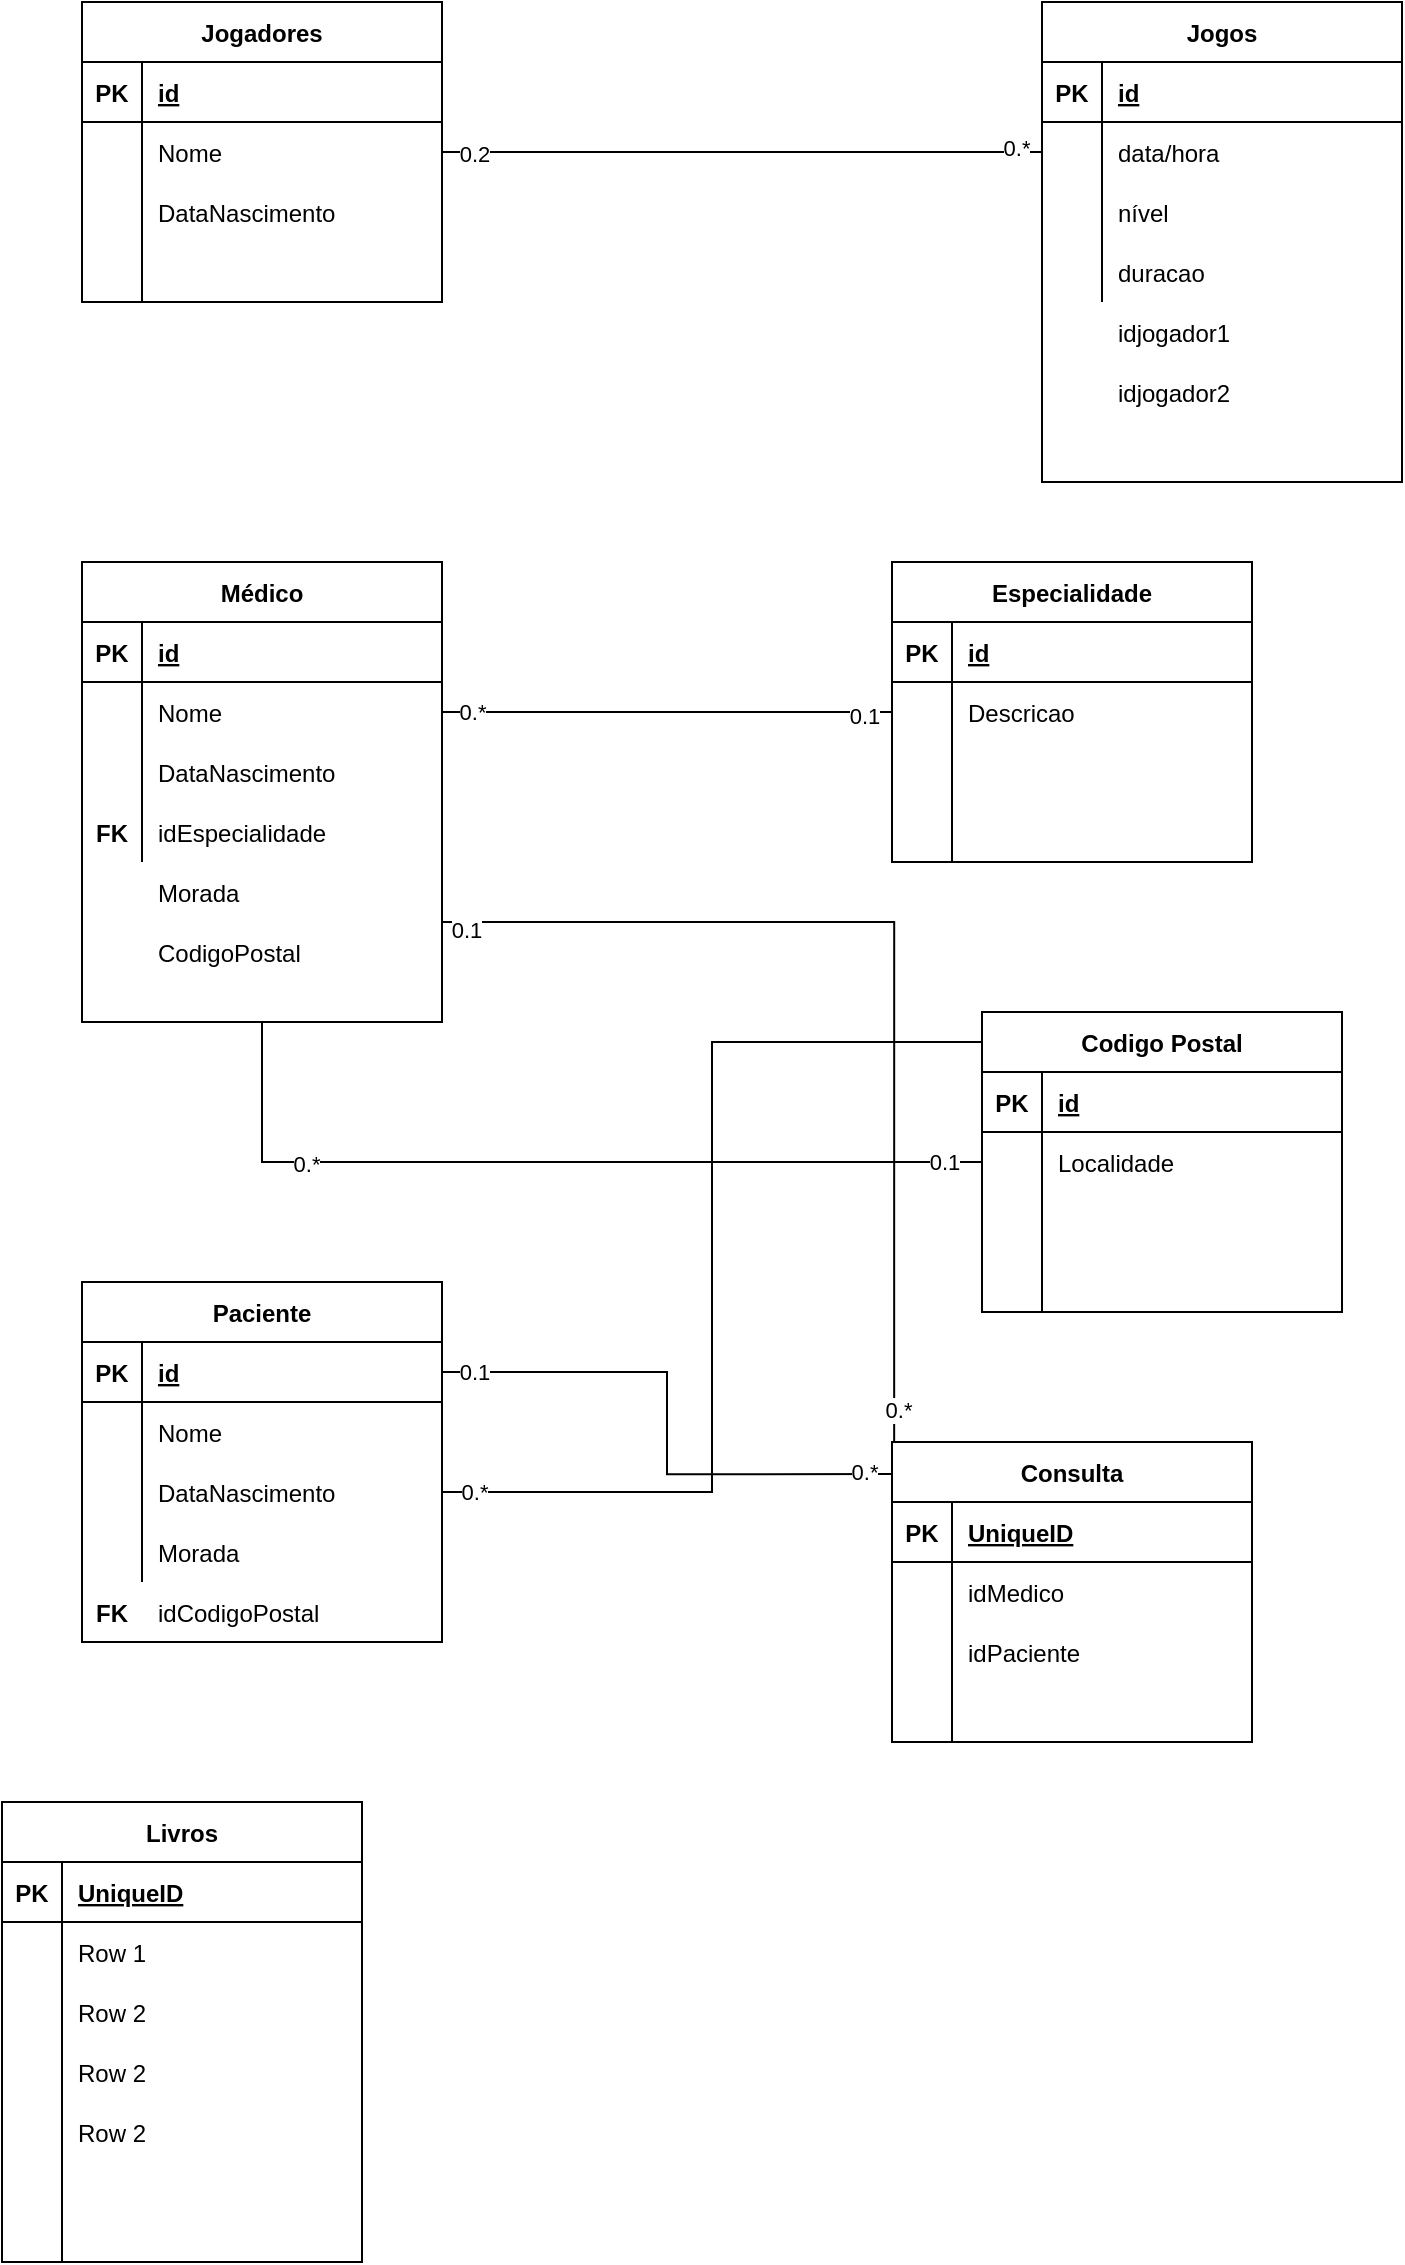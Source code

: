 <mxfile version="20.6.0" type="github">
  <diagram id="dueYhTf5aeWeawkQ0wvd" name="Página-1">
    <mxGraphModel dx="942" dy="608" grid="1" gridSize="10" guides="1" tooltips="1" connect="1" arrows="1" fold="1" page="1" pageScale="1" pageWidth="900" pageHeight="1600" math="0" shadow="0">
      <root>
        <mxCell id="0" />
        <mxCell id="1" parent="0" />
        <mxCell id="jJqNI8mb0rDzVdS-ulG8-1" value="Jogadores" style="shape=table;startSize=30;container=1;collapsible=1;childLayout=tableLayout;fixedRows=1;rowLines=0;fontStyle=1;align=center;resizeLast=1;" vertex="1" parent="1">
          <mxGeometry x="80" y="80" width="180" height="150" as="geometry" />
        </mxCell>
        <mxCell id="jJqNI8mb0rDzVdS-ulG8-2" value="" style="shape=tableRow;horizontal=0;startSize=0;swimlaneHead=0;swimlaneBody=0;fillColor=none;collapsible=0;dropTarget=0;points=[[0,0.5],[1,0.5]];portConstraint=eastwest;top=0;left=0;right=0;bottom=1;" vertex="1" parent="jJqNI8mb0rDzVdS-ulG8-1">
          <mxGeometry y="30" width="180" height="30" as="geometry" />
        </mxCell>
        <mxCell id="jJqNI8mb0rDzVdS-ulG8-3" value="PK" style="shape=partialRectangle;connectable=0;fillColor=none;top=0;left=0;bottom=0;right=0;fontStyle=1;overflow=hidden;" vertex="1" parent="jJqNI8mb0rDzVdS-ulG8-2">
          <mxGeometry width="30" height="30" as="geometry">
            <mxRectangle width="30" height="30" as="alternateBounds" />
          </mxGeometry>
        </mxCell>
        <mxCell id="jJqNI8mb0rDzVdS-ulG8-4" value="id" style="shape=partialRectangle;connectable=0;fillColor=none;top=0;left=0;bottom=0;right=0;align=left;spacingLeft=6;fontStyle=5;overflow=hidden;" vertex="1" parent="jJqNI8mb0rDzVdS-ulG8-2">
          <mxGeometry x="30" width="150" height="30" as="geometry">
            <mxRectangle width="150" height="30" as="alternateBounds" />
          </mxGeometry>
        </mxCell>
        <mxCell id="jJqNI8mb0rDzVdS-ulG8-5" value="" style="shape=tableRow;horizontal=0;startSize=0;swimlaneHead=0;swimlaneBody=0;fillColor=none;collapsible=0;dropTarget=0;points=[[0,0.5],[1,0.5]];portConstraint=eastwest;top=0;left=0;right=0;bottom=0;" vertex="1" parent="jJqNI8mb0rDzVdS-ulG8-1">
          <mxGeometry y="60" width="180" height="30" as="geometry" />
        </mxCell>
        <mxCell id="jJqNI8mb0rDzVdS-ulG8-6" value="" style="shape=partialRectangle;connectable=0;fillColor=none;top=0;left=0;bottom=0;right=0;editable=1;overflow=hidden;" vertex="1" parent="jJqNI8mb0rDzVdS-ulG8-5">
          <mxGeometry width="30" height="30" as="geometry">
            <mxRectangle width="30" height="30" as="alternateBounds" />
          </mxGeometry>
        </mxCell>
        <mxCell id="jJqNI8mb0rDzVdS-ulG8-7" value="Nome" style="shape=partialRectangle;connectable=0;fillColor=none;top=0;left=0;bottom=0;right=0;align=left;spacingLeft=6;overflow=hidden;" vertex="1" parent="jJqNI8mb0rDzVdS-ulG8-5">
          <mxGeometry x="30" width="150" height="30" as="geometry">
            <mxRectangle width="150" height="30" as="alternateBounds" />
          </mxGeometry>
        </mxCell>
        <mxCell id="jJqNI8mb0rDzVdS-ulG8-8" value="" style="shape=tableRow;horizontal=0;startSize=0;swimlaneHead=0;swimlaneBody=0;fillColor=none;collapsible=0;dropTarget=0;points=[[0,0.5],[1,0.5]];portConstraint=eastwest;top=0;left=0;right=0;bottom=0;" vertex="1" parent="jJqNI8mb0rDzVdS-ulG8-1">
          <mxGeometry y="90" width="180" height="30" as="geometry" />
        </mxCell>
        <mxCell id="jJqNI8mb0rDzVdS-ulG8-9" value="" style="shape=partialRectangle;connectable=0;fillColor=none;top=0;left=0;bottom=0;right=0;editable=1;overflow=hidden;" vertex="1" parent="jJqNI8mb0rDzVdS-ulG8-8">
          <mxGeometry width="30" height="30" as="geometry">
            <mxRectangle width="30" height="30" as="alternateBounds" />
          </mxGeometry>
        </mxCell>
        <mxCell id="jJqNI8mb0rDzVdS-ulG8-10" value="DataNascimento" style="shape=partialRectangle;connectable=0;fillColor=none;top=0;left=0;bottom=0;right=0;align=left;spacingLeft=6;overflow=hidden;" vertex="1" parent="jJqNI8mb0rDzVdS-ulG8-8">
          <mxGeometry x="30" width="150" height="30" as="geometry">
            <mxRectangle width="150" height="30" as="alternateBounds" />
          </mxGeometry>
        </mxCell>
        <mxCell id="jJqNI8mb0rDzVdS-ulG8-11" value="" style="shape=tableRow;horizontal=0;startSize=0;swimlaneHead=0;swimlaneBody=0;fillColor=none;collapsible=0;dropTarget=0;points=[[0,0.5],[1,0.5]];portConstraint=eastwest;top=0;left=0;right=0;bottom=0;" vertex="1" parent="jJqNI8mb0rDzVdS-ulG8-1">
          <mxGeometry y="120" width="180" height="30" as="geometry" />
        </mxCell>
        <mxCell id="jJqNI8mb0rDzVdS-ulG8-12" value="" style="shape=partialRectangle;connectable=0;fillColor=none;top=0;left=0;bottom=0;right=0;editable=1;overflow=hidden;" vertex="1" parent="jJqNI8mb0rDzVdS-ulG8-11">
          <mxGeometry width="30" height="30" as="geometry">
            <mxRectangle width="30" height="30" as="alternateBounds" />
          </mxGeometry>
        </mxCell>
        <mxCell id="jJqNI8mb0rDzVdS-ulG8-13" value="" style="shape=partialRectangle;connectable=0;fillColor=none;top=0;left=0;bottom=0;right=0;align=left;spacingLeft=6;overflow=hidden;" vertex="1" parent="jJqNI8mb0rDzVdS-ulG8-11">
          <mxGeometry x="30" width="150" height="30" as="geometry">
            <mxRectangle width="150" height="30" as="alternateBounds" />
          </mxGeometry>
        </mxCell>
        <mxCell id="jJqNI8mb0rDzVdS-ulG8-14" value="Jogos" style="shape=table;startSize=30;container=1;collapsible=1;childLayout=tableLayout;fixedRows=1;rowLines=0;fontStyle=1;align=center;resizeLast=1;" vertex="1" parent="1">
          <mxGeometry x="560" y="80" width="180" height="240" as="geometry" />
        </mxCell>
        <mxCell id="jJqNI8mb0rDzVdS-ulG8-15" value="" style="shape=tableRow;horizontal=0;startSize=0;swimlaneHead=0;swimlaneBody=0;fillColor=none;collapsible=0;dropTarget=0;points=[[0,0.5],[1,0.5]];portConstraint=eastwest;top=0;left=0;right=0;bottom=1;" vertex="1" parent="jJqNI8mb0rDzVdS-ulG8-14">
          <mxGeometry y="30" width="180" height="30" as="geometry" />
        </mxCell>
        <mxCell id="jJqNI8mb0rDzVdS-ulG8-16" value="PK" style="shape=partialRectangle;connectable=0;fillColor=none;top=0;left=0;bottom=0;right=0;fontStyle=1;overflow=hidden;" vertex="1" parent="jJqNI8mb0rDzVdS-ulG8-15">
          <mxGeometry width="30" height="30" as="geometry">
            <mxRectangle width="30" height="30" as="alternateBounds" />
          </mxGeometry>
        </mxCell>
        <mxCell id="jJqNI8mb0rDzVdS-ulG8-17" value="id" style="shape=partialRectangle;connectable=0;fillColor=none;top=0;left=0;bottom=0;right=0;align=left;spacingLeft=6;fontStyle=5;overflow=hidden;" vertex="1" parent="jJqNI8mb0rDzVdS-ulG8-15">
          <mxGeometry x="30" width="150" height="30" as="geometry">
            <mxRectangle width="150" height="30" as="alternateBounds" />
          </mxGeometry>
        </mxCell>
        <mxCell id="jJqNI8mb0rDzVdS-ulG8-18" value="" style="shape=tableRow;horizontal=0;startSize=0;swimlaneHead=0;swimlaneBody=0;fillColor=none;collapsible=0;dropTarget=0;points=[[0,0.5],[1,0.5]];portConstraint=eastwest;top=0;left=0;right=0;bottom=0;" vertex="1" parent="jJqNI8mb0rDzVdS-ulG8-14">
          <mxGeometry y="60" width="180" height="30" as="geometry" />
        </mxCell>
        <mxCell id="jJqNI8mb0rDzVdS-ulG8-19" value="" style="shape=partialRectangle;connectable=0;fillColor=none;top=0;left=0;bottom=0;right=0;editable=1;overflow=hidden;" vertex="1" parent="jJqNI8mb0rDzVdS-ulG8-18">
          <mxGeometry width="30" height="30" as="geometry">
            <mxRectangle width="30" height="30" as="alternateBounds" />
          </mxGeometry>
        </mxCell>
        <mxCell id="jJqNI8mb0rDzVdS-ulG8-20" value="data/hora" style="shape=partialRectangle;connectable=0;fillColor=none;top=0;left=0;bottom=0;right=0;align=left;spacingLeft=6;overflow=hidden;" vertex="1" parent="jJqNI8mb0rDzVdS-ulG8-18">
          <mxGeometry x="30" width="150" height="30" as="geometry">
            <mxRectangle width="150" height="30" as="alternateBounds" />
          </mxGeometry>
        </mxCell>
        <mxCell id="jJqNI8mb0rDzVdS-ulG8-21" value="" style="shape=tableRow;horizontal=0;startSize=0;swimlaneHead=0;swimlaneBody=0;fillColor=none;collapsible=0;dropTarget=0;points=[[0,0.5],[1,0.5]];portConstraint=eastwest;top=0;left=0;right=0;bottom=0;" vertex="1" parent="jJqNI8mb0rDzVdS-ulG8-14">
          <mxGeometry y="90" width="180" height="30" as="geometry" />
        </mxCell>
        <mxCell id="jJqNI8mb0rDzVdS-ulG8-22" value="" style="shape=partialRectangle;connectable=0;fillColor=none;top=0;left=0;bottom=0;right=0;editable=1;overflow=hidden;" vertex="1" parent="jJqNI8mb0rDzVdS-ulG8-21">
          <mxGeometry width="30" height="30" as="geometry">
            <mxRectangle width="30" height="30" as="alternateBounds" />
          </mxGeometry>
        </mxCell>
        <mxCell id="jJqNI8mb0rDzVdS-ulG8-23" value="nível" style="shape=partialRectangle;connectable=0;fillColor=none;top=0;left=0;bottom=0;right=0;align=left;spacingLeft=6;overflow=hidden;" vertex="1" parent="jJqNI8mb0rDzVdS-ulG8-21">
          <mxGeometry x="30" width="150" height="30" as="geometry">
            <mxRectangle width="150" height="30" as="alternateBounds" />
          </mxGeometry>
        </mxCell>
        <mxCell id="jJqNI8mb0rDzVdS-ulG8-24" value="" style="shape=tableRow;horizontal=0;startSize=0;swimlaneHead=0;swimlaneBody=0;fillColor=none;collapsible=0;dropTarget=0;points=[[0,0.5],[1,0.5]];portConstraint=eastwest;top=0;left=0;right=0;bottom=0;" vertex="1" parent="jJqNI8mb0rDzVdS-ulG8-14">
          <mxGeometry y="120" width="180" height="30" as="geometry" />
        </mxCell>
        <mxCell id="jJqNI8mb0rDzVdS-ulG8-25" value="" style="shape=partialRectangle;connectable=0;fillColor=none;top=0;left=0;bottom=0;right=0;editable=1;overflow=hidden;" vertex="1" parent="jJqNI8mb0rDzVdS-ulG8-24">
          <mxGeometry width="30" height="30" as="geometry">
            <mxRectangle width="30" height="30" as="alternateBounds" />
          </mxGeometry>
        </mxCell>
        <mxCell id="jJqNI8mb0rDzVdS-ulG8-26" value="duracao" style="shape=partialRectangle;connectable=0;fillColor=none;top=0;left=0;bottom=0;right=0;align=left;spacingLeft=6;overflow=hidden;" vertex="1" parent="jJqNI8mb0rDzVdS-ulG8-24">
          <mxGeometry x="30" width="150" height="30" as="geometry">
            <mxRectangle width="150" height="30" as="alternateBounds" />
          </mxGeometry>
        </mxCell>
        <mxCell id="jJqNI8mb0rDzVdS-ulG8-27" value="idjogador1" style="shape=partialRectangle;connectable=0;fillColor=none;top=0;left=0;bottom=0;right=0;align=left;spacingLeft=6;overflow=hidden;" vertex="1" parent="1">
          <mxGeometry x="590" y="230" width="150" height="30" as="geometry">
            <mxRectangle width="150" height="30" as="alternateBounds" />
          </mxGeometry>
        </mxCell>
        <mxCell id="jJqNI8mb0rDzVdS-ulG8-28" value="idjogador2" style="shape=partialRectangle;connectable=0;fillColor=none;top=0;left=0;bottom=0;right=0;align=left;spacingLeft=6;overflow=hidden;" vertex="1" parent="1">
          <mxGeometry x="590" y="260" width="150" height="30" as="geometry">
            <mxRectangle width="150" height="30" as="alternateBounds" />
          </mxGeometry>
        </mxCell>
        <mxCell id="jJqNI8mb0rDzVdS-ulG8-29" style="edgeStyle=orthogonalEdgeStyle;rounded=0;orthogonalLoop=1;jettySize=auto;html=1;entryX=0;entryY=0.5;entryDx=0;entryDy=0;endArrow=none;endFill=0;" edge="1" parent="1" source="jJqNI8mb0rDzVdS-ulG8-5" target="jJqNI8mb0rDzVdS-ulG8-18">
          <mxGeometry relative="1" as="geometry" />
        </mxCell>
        <mxCell id="jJqNI8mb0rDzVdS-ulG8-30" value="0.2" style="edgeLabel;html=1;align=center;verticalAlign=middle;resizable=0;points=[];" vertex="1" connectable="0" parent="jJqNI8mb0rDzVdS-ulG8-29">
          <mxGeometry x="-0.893" y="-1" relative="1" as="geometry">
            <mxPoint as="offset" />
          </mxGeometry>
        </mxCell>
        <mxCell id="jJqNI8mb0rDzVdS-ulG8-31" value="0.*" style="edgeLabel;html=1;align=center;verticalAlign=middle;resizable=0;points=[];" vertex="1" connectable="0" parent="jJqNI8mb0rDzVdS-ulG8-29">
          <mxGeometry x="0.913" y="2" relative="1" as="geometry">
            <mxPoint as="offset" />
          </mxGeometry>
        </mxCell>
        <mxCell id="jJqNI8mb0rDzVdS-ulG8-76" style="edgeStyle=orthogonalEdgeStyle;rounded=0;orthogonalLoop=1;jettySize=auto;html=1;entryX=0;entryY=0.5;entryDx=0;entryDy=0;endArrow=none;endFill=0;" edge="1" parent="1" source="jJqNI8mb0rDzVdS-ulG8-32" target="jJqNI8mb0rDzVdS-ulG8-67">
          <mxGeometry relative="1" as="geometry">
            <Array as="points">
              <mxPoint x="170" y="660" />
            </Array>
          </mxGeometry>
        </mxCell>
        <mxCell id="jJqNI8mb0rDzVdS-ulG8-77" value="0.1" style="edgeLabel;html=1;align=center;verticalAlign=middle;resizable=0;points=[];" vertex="1" connectable="0" parent="jJqNI8mb0rDzVdS-ulG8-76">
          <mxGeometry x="0.797" y="-1" relative="1" as="geometry">
            <mxPoint x="24" y="-1" as="offset" />
          </mxGeometry>
        </mxCell>
        <mxCell id="jJqNI8mb0rDzVdS-ulG8-78" value="0.*" style="edgeLabel;html=1;align=center;verticalAlign=middle;resizable=0;points=[];" vertex="1" connectable="0" parent="jJqNI8mb0rDzVdS-ulG8-76">
          <mxGeometry x="-0.501" y="-1" relative="1" as="geometry">
            <mxPoint x="-16" as="offset" />
          </mxGeometry>
        </mxCell>
        <mxCell id="jJqNI8mb0rDzVdS-ulG8-114" style="edgeStyle=orthogonalEdgeStyle;rounded=0;orthogonalLoop=1;jettySize=auto;html=1;entryX=0.006;entryY=0.14;entryDx=0;entryDy=0;entryPerimeter=0;endArrow=none;endFill=0;" edge="1" parent="1" source="jJqNI8mb0rDzVdS-ulG8-32" target="jJqNI8mb0rDzVdS-ulG8-98">
          <mxGeometry relative="1" as="geometry">
            <Array as="points">
              <mxPoint x="486" y="540" />
            </Array>
          </mxGeometry>
        </mxCell>
        <mxCell id="jJqNI8mb0rDzVdS-ulG8-115" value="0.1" style="edgeLabel;html=1;align=center;verticalAlign=middle;resizable=0;points=[];" vertex="1" connectable="0" parent="jJqNI8mb0rDzVdS-ulG8-114">
          <mxGeometry x="-0.953" y="-4" relative="1" as="geometry">
            <mxPoint as="offset" />
          </mxGeometry>
        </mxCell>
        <mxCell id="jJqNI8mb0rDzVdS-ulG8-116" value="0.*" style="edgeLabel;html=1;align=center;verticalAlign=middle;resizable=0;points=[];" vertex="1" connectable="0" parent="jJqNI8mb0rDzVdS-ulG8-114">
          <mxGeometry x="0.854" y="2" relative="1" as="geometry">
            <mxPoint as="offset" />
          </mxGeometry>
        </mxCell>
        <mxCell id="jJqNI8mb0rDzVdS-ulG8-32" value="Médico" style="shape=table;startSize=30;container=1;collapsible=1;childLayout=tableLayout;fixedRows=1;rowLines=0;fontStyle=1;align=center;resizeLast=1;" vertex="1" parent="1">
          <mxGeometry x="80" y="360" width="180" height="230" as="geometry" />
        </mxCell>
        <mxCell id="jJqNI8mb0rDzVdS-ulG8-33" value="" style="shape=tableRow;horizontal=0;startSize=0;swimlaneHead=0;swimlaneBody=0;fillColor=none;collapsible=0;dropTarget=0;points=[[0,0.5],[1,0.5]];portConstraint=eastwest;top=0;left=0;right=0;bottom=1;" vertex="1" parent="jJqNI8mb0rDzVdS-ulG8-32">
          <mxGeometry y="30" width="180" height="30" as="geometry" />
        </mxCell>
        <mxCell id="jJqNI8mb0rDzVdS-ulG8-34" value="PK" style="shape=partialRectangle;connectable=0;fillColor=none;top=0;left=0;bottom=0;right=0;fontStyle=1;overflow=hidden;" vertex="1" parent="jJqNI8mb0rDzVdS-ulG8-33">
          <mxGeometry width="30" height="30" as="geometry">
            <mxRectangle width="30" height="30" as="alternateBounds" />
          </mxGeometry>
        </mxCell>
        <mxCell id="jJqNI8mb0rDzVdS-ulG8-35" value="id" style="shape=partialRectangle;connectable=0;fillColor=none;top=0;left=0;bottom=0;right=0;align=left;spacingLeft=6;fontStyle=5;overflow=hidden;" vertex="1" parent="jJqNI8mb0rDzVdS-ulG8-33">
          <mxGeometry x="30" width="150" height="30" as="geometry">
            <mxRectangle width="150" height="30" as="alternateBounds" />
          </mxGeometry>
        </mxCell>
        <mxCell id="jJqNI8mb0rDzVdS-ulG8-36" value="" style="shape=tableRow;horizontal=0;startSize=0;swimlaneHead=0;swimlaneBody=0;fillColor=none;collapsible=0;dropTarget=0;points=[[0,0.5],[1,0.5]];portConstraint=eastwest;top=0;left=0;right=0;bottom=0;" vertex="1" parent="jJqNI8mb0rDzVdS-ulG8-32">
          <mxGeometry y="60" width="180" height="30" as="geometry" />
        </mxCell>
        <mxCell id="jJqNI8mb0rDzVdS-ulG8-37" value="" style="shape=partialRectangle;connectable=0;fillColor=none;top=0;left=0;bottom=0;right=0;editable=1;overflow=hidden;" vertex="1" parent="jJqNI8mb0rDzVdS-ulG8-36">
          <mxGeometry width="30" height="30" as="geometry">
            <mxRectangle width="30" height="30" as="alternateBounds" />
          </mxGeometry>
        </mxCell>
        <mxCell id="jJqNI8mb0rDzVdS-ulG8-38" value="Nome" style="shape=partialRectangle;connectable=0;fillColor=none;top=0;left=0;bottom=0;right=0;align=left;spacingLeft=6;overflow=hidden;" vertex="1" parent="jJqNI8mb0rDzVdS-ulG8-36">
          <mxGeometry x="30" width="150" height="30" as="geometry">
            <mxRectangle width="150" height="30" as="alternateBounds" />
          </mxGeometry>
        </mxCell>
        <mxCell id="jJqNI8mb0rDzVdS-ulG8-39" value="" style="shape=tableRow;horizontal=0;startSize=0;swimlaneHead=0;swimlaneBody=0;fillColor=none;collapsible=0;dropTarget=0;points=[[0,0.5],[1,0.5]];portConstraint=eastwest;top=0;left=0;right=0;bottom=0;" vertex="1" parent="jJqNI8mb0rDzVdS-ulG8-32">
          <mxGeometry y="90" width="180" height="30" as="geometry" />
        </mxCell>
        <mxCell id="jJqNI8mb0rDzVdS-ulG8-40" value="" style="shape=partialRectangle;connectable=0;fillColor=none;top=0;left=0;bottom=0;right=0;editable=1;overflow=hidden;" vertex="1" parent="jJqNI8mb0rDzVdS-ulG8-39">
          <mxGeometry width="30" height="30" as="geometry">
            <mxRectangle width="30" height="30" as="alternateBounds" />
          </mxGeometry>
        </mxCell>
        <mxCell id="jJqNI8mb0rDzVdS-ulG8-41" value="DataNascimento" style="shape=partialRectangle;connectable=0;fillColor=none;top=0;left=0;bottom=0;right=0;align=left;spacingLeft=6;overflow=hidden;" vertex="1" parent="jJqNI8mb0rDzVdS-ulG8-39">
          <mxGeometry x="30" width="150" height="30" as="geometry">
            <mxRectangle width="150" height="30" as="alternateBounds" />
          </mxGeometry>
        </mxCell>
        <mxCell id="jJqNI8mb0rDzVdS-ulG8-42" value="" style="shape=tableRow;horizontal=0;startSize=0;swimlaneHead=0;swimlaneBody=0;fillColor=none;collapsible=0;dropTarget=0;points=[[0,0.5],[1,0.5]];portConstraint=eastwest;top=0;left=0;right=0;bottom=0;" vertex="1" parent="jJqNI8mb0rDzVdS-ulG8-32">
          <mxGeometry y="120" width="180" height="30" as="geometry" />
        </mxCell>
        <mxCell id="jJqNI8mb0rDzVdS-ulG8-43" value="FK" style="shape=partialRectangle;connectable=0;fillColor=none;top=0;left=0;bottom=0;right=0;editable=1;overflow=hidden;fontStyle=1" vertex="1" parent="jJqNI8mb0rDzVdS-ulG8-42">
          <mxGeometry width="30" height="30" as="geometry">
            <mxRectangle width="30" height="30" as="alternateBounds" />
          </mxGeometry>
        </mxCell>
        <mxCell id="jJqNI8mb0rDzVdS-ulG8-44" value="idEspecialidade" style="shape=partialRectangle;connectable=0;fillColor=none;top=0;left=0;bottom=0;right=0;align=left;spacingLeft=6;overflow=hidden;" vertex="1" parent="jJqNI8mb0rDzVdS-ulG8-42">
          <mxGeometry x="30" width="150" height="30" as="geometry">
            <mxRectangle width="150" height="30" as="alternateBounds" />
          </mxGeometry>
        </mxCell>
        <mxCell id="jJqNI8mb0rDzVdS-ulG8-45" value="Morada" style="shape=partialRectangle;connectable=0;fillColor=none;top=0;left=0;bottom=0;right=0;align=left;spacingLeft=6;overflow=hidden;" vertex="1" parent="1">
          <mxGeometry x="110" y="510" width="150" height="30" as="geometry">
            <mxRectangle width="150" height="30" as="alternateBounds" />
          </mxGeometry>
        </mxCell>
        <mxCell id="jJqNI8mb0rDzVdS-ulG8-46" value="CodigoPostal" style="shape=partialRectangle;connectable=0;fillColor=none;top=0;left=0;bottom=0;right=0;align=left;spacingLeft=6;overflow=hidden;" vertex="1" parent="1">
          <mxGeometry x="110" y="540" width="150" height="30" as="geometry">
            <mxRectangle width="150" height="30" as="alternateBounds" />
          </mxGeometry>
        </mxCell>
        <mxCell id="jJqNI8mb0rDzVdS-ulG8-47" value="Especialidade" style="shape=table;startSize=30;container=1;collapsible=1;childLayout=tableLayout;fixedRows=1;rowLines=0;fontStyle=1;align=center;resizeLast=1;" vertex="1" parent="1">
          <mxGeometry x="485" y="360" width="180" height="150" as="geometry" />
        </mxCell>
        <mxCell id="jJqNI8mb0rDzVdS-ulG8-48" value="" style="shape=tableRow;horizontal=0;startSize=0;swimlaneHead=0;swimlaneBody=0;fillColor=none;collapsible=0;dropTarget=0;points=[[0,0.5],[1,0.5]];portConstraint=eastwest;top=0;left=0;right=0;bottom=1;" vertex="1" parent="jJqNI8mb0rDzVdS-ulG8-47">
          <mxGeometry y="30" width="180" height="30" as="geometry" />
        </mxCell>
        <mxCell id="jJqNI8mb0rDzVdS-ulG8-49" value="PK" style="shape=partialRectangle;connectable=0;fillColor=none;top=0;left=0;bottom=0;right=0;fontStyle=1;overflow=hidden;" vertex="1" parent="jJqNI8mb0rDzVdS-ulG8-48">
          <mxGeometry width="30" height="30" as="geometry">
            <mxRectangle width="30" height="30" as="alternateBounds" />
          </mxGeometry>
        </mxCell>
        <mxCell id="jJqNI8mb0rDzVdS-ulG8-50" value="id" style="shape=partialRectangle;connectable=0;fillColor=none;top=0;left=0;bottom=0;right=0;align=left;spacingLeft=6;fontStyle=5;overflow=hidden;" vertex="1" parent="jJqNI8mb0rDzVdS-ulG8-48">
          <mxGeometry x="30" width="150" height="30" as="geometry">
            <mxRectangle width="150" height="30" as="alternateBounds" />
          </mxGeometry>
        </mxCell>
        <mxCell id="jJqNI8mb0rDzVdS-ulG8-51" value="" style="shape=tableRow;horizontal=0;startSize=0;swimlaneHead=0;swimlaneBody=0;fillColor=none;collapsible=0;dropTarget=0;points=[[0,0.5],[1,0.5]];portConstraint=eastwest;top=0;left=0;right=0;bottom=0;" vertex="1" parent="jJqNI8mb0rDzVdS-ulG8-47">
          <mxGeometry y="60" width="180" height="30" as="geometry" />
        </mxCell>
        <mxCell id="jJqNI8mb0rDzVdS-ulG8-52" value="" style="shape=partialRectangle;connectable=0;fillColor=none;top=0;left=0;bottom=0;right=0;editable=1;overflow=hidden;" vertex="1" parent="jJqNI8mb0rDzVdS-ulG8-51">
          <mxGeometry width="30" height="30" as="geometry">
            <mxRectangle width="30" height="30" as="alternateBounds" />
          </mxGeometry>
        </mxCell>
        <mxCell id="jJqNI8mb0rDzVdS-ulG8-53" value="Descricao" style="shape=partialRectangle;connectable=0;fillColor=none;top=0;left=0;bottom=0;right=0;align=left;spacingLeft=6;overflow=hidden;" vertex="1" parent="jJqNI8mb0rDzVdS-ulG8-51">
          <mxGeometry x="30" width="150" height="30" as="geometry">
            <mxRectangle width="150" height="30" as="alternateBounds" />
          </mxGeometry>
        </mxCell>
        <mxCell id="jJqNI8mb0rDzVdS-ulG8-54" value="" style="shape=tableRow;horizontal=0;startSize=0;swimlaneHead=0;swimlaneBody=0;fillColor=none;collapsible=0;dropTarget=0;points=[[0,0.5],[1,0.5]];portConstraint=eastwest;top=0;left=0;right=0;bottom=0;" vertex="1" parent="jJqNI8mb0rDzVdS-ulG8-47">
          <mxGeometry y="90" width="180" height="30" as="geometry" />
        </mxCell>
        <mxCell id="jJqNI8mb0rDzVdS-ulG8-55" value="" style="shape=partialRectangle;connectable=0;fillColor=none;top=0;left=0;bottom=0;right=0;editable=1;overflow=hidden;" vertex="1" parent="jJqNI8mb0rDzVdS-ulG8-54">
          <mxGeometry width="30" height="30" as="geometry">
            <mxRectangle width="30" height="30" as="alternateBounds" />
          </mxGeometry>
        </mxCell>
        <mxCell id="jJqNI8mb0rDzVdS-ulG8-56" value="" style="shape=partialRectangle;connectable=0;fillColor=none;top=0;left=0;bottom=0;right=0;align=left;spacingLeft=6;overflow=hidden;" vertex="1" parent="jJqNI8mb0rDzVdS-ulG8-54">
          <mxGeometry x="30" width="150" height="30" as="geometry">
            <mxRectangle width="150" height="30" as="alternateBounds" />
          </mxGeometry>
        </mxCell>
        <mxCell id="jJqNI8mb0rDzVdS-ulG8-57" value="" style="shape=tableRow;horizontal=0;startSize=0;swimlaneHead=0;swimlaneBody=0;fillColor=none;collapsible=0;dropTarget=0;points=[[0,0.5],[1,0.5]];portConstraint=eastwest;top=0;left=0;right=0;bottom=0;" vertex="1" parent="jJqNI8mb0rDzVdS-ulG8-47">
          <mxGeometry y="120" width="180" height="30" as="geometry" />
        </mxCell>
        <mxCell id="jJqNI8mb0rDzVdS-ulG8-58" value="" style="shape=partialRectangle;connectable=0;fillColor=none;top=0;left=0;bottom=0;right=0;editable=1;overflow=hidden;" vertex="1" parent="jJqNI8mb0rDzVdS-ulG8-57">
          <mxGeometry width="30" height="30" as="geometry">
            <mxRectangle width="30" height="30" as="alternateBounds" />
          </mxGeometry>
        </mxCell>
        <mxCell id="jJqNI8mb0rDzVdS-ulG8-59" value="" style="shape=partialRectangle;connectable=0;fillColor=none;top=0;left=0;bottom=0;right=0;align=left;spacingLeft=6;overflow=hidden;" vertex="1" parent="jJqNI8mb0rDzVdS-ulG8-57">
          <mxGeometry x="30" width="150" height="30" as="geometry">
            <mxRectangle width="150" height="30" as="alternateBounds" />
          </mxGeometry>
        </mxCell>
        <mxCell id="jJqNI8mb0rDzVdS-ulG8-60" style="edgeStyle=orthogonalEdgeStyle;rounded=0;orthogonalLoop=1;jettySize=auto;html=1;entryX=0;entryY=0.5;entryDx=0;entryDy=0;endArrow=none;endFill=0;" edge="1" parent="1" source="jJqNI8mb0rDzVdS-ulG8-36" target="jJqNI8mb0rDzVdS-ulG8-51">
          <mxGeometry relative="1" as="geometry" />
        </mxCell>
        <mxCell id="jJqNI8mb0rDzVdS-ulG8-61" value="0.*" style="edgeLabel;html=1;align=center;verticalAlign=middle;resizable=0;points=[];" vertex="1" connectable="0" parent="jJqNI8mb0rDzVdS-ulG8-60">
          <mxGeometry x="-0.867" relative="1" as="geometry">
            <mxPoint as="offset" />
          </mxGeometry>
        </mxCell>
        <mxCell id="jJqNI8mb0rDzVdS-ulG8-62" value="0.1" style="edgeLabel;html=1;align=center;verticalAlign=middle;resizable=0;points=[];" vertex="1" connectable="0" parent="jJqNI8mb0rDzVdS-ulG8-60">
          <mxGeometry x="0.876" y="-2" relative="1" as="geometry">
            <mxPoint as="offset" />
          </mxGeometry>
        </mxCell>
        <mxCell id="jJqNI8mb0rDzVdS-ulG8-63" value="Codigo Postal" style="shape=table;startSize=30;container=1;collapsible=1;childLayout=tableLayout;fixedRows=1;rowLines=0;fontStyle=1;align=center;resizeLast=1;" vertex="1" parent="1">
          <mxGeometry x="530" y="585" width="180" height="150" as="geometry" />
        </mxCell>
        <mxCell id="jJqNI8mb0rDzVdS-ulG8-64" value="" style="shape=tableRow;horizontal=0;startSize=0;swimlaneHead=0;swimlaneBody=0;fillColor=none;collapsible=0;dropTarget=0;points=[[0,0.5],[1,0.5]];portConstraint=eastwest;top=0;left=0;right=0;bottom=1;" vertex="1" parent="jJqNI8mb0rDzVdS-ulG8-63">
          <mxGeometry y="30" width="180" height="30" as="geometry" />
        </mxCell>
        <mxCell id="jJqNI8mb0rDzVdS-ulG8-65" value="PK" style="shape=partialRectangle;connectable=0;fillColor=none;top=0;left=0;bottom=0;right=0;fontStyle=1;overflow=hidden;" vertex="1" parent="jJqNI8mb0rDzVdS-ulG8-64">
          <mxGeometry width="30" height="30" as="geometry">
            <mxRectangle width="30" height="30" as="alternateBounds" />
          </mxGeometry>
        </mxCell>
        <mxCell id="jJqNI8mb0rDzVdS-ulG8-66" value="id" style="shape=partialRectangle;connectable=0;fillColor=none;top=0;left=0;bottom=0;right=0;align=left;spacingLeft=6;fontStyle=5;overflow=hidden;" vertex="1" parent="jJqNI8mb0rDzVdS-ulG8-64">
          <mxGeometry x="30" width="150" height="30" as="geometry">
            <mxRectangle width="150" height="30" as="alternateBounds" />
          </mxGeometry>
        </mxCell>
        <mxCell id="jJqNI8mb0rDzVdS-ulG8-67" value="" style="shape=tableRow;horizontal=0;startSize=0;swimlaneHead=0;swimlaneBody=0;fillColor=none;collapsible=0;dropTarget=0;points=[[0,0.5],[1,0.5]];portConstraint=eastwest;top=0;left=0;right=0;bottom=0;" vertex="1" parent="jJqNI8mb0rDzVdS-ulG8-63">
          <mxGeometry y="60" width="180" height="30" as="geometry" />
        </mxCell>
        <mxCell id="jJqNI8mb0rDzVdS-ulG8-68" value="" style="shape=partialRectangle;connectable=0;fillColor=none;top=0;left=0;bottom=0;right=0;editable=1;overflow=hidden;" vertex="1" parent="jJqNI8mb0rDzVdS-ulG8-67">
          <mxGeometry width="30" height="30" as="geometry">
            <mxRectangle width="30" height="30" as="alternateBounds" />
          </mxGeometry>
        </mxCell>
        <mxCell id="jJqNI8mb0rDzVdS-ulG8-69" value="Localidade" style="shape=partialRectangle;connectable=0;fillColor=none;top=0;left=0;bottom=0;right=0;align=left;spacingLeft=6;overflow=hidden;" vertex="1" parent="jJqNI8mb0rDzVdS-ulG8-67">
          <mxGeometry x="30" width="150" height="30" as="geometry">
            <mxRectangle width="150" height="30" as="alternateBounds" />
          </mxGeometry>
        </mxCell>
        <mxCell id="jJqNI8mb0rDzVdS-ulG8-70" value="" style="shape=tableRow;horizontal=0;startSize=0;swimlaneHead=0;swimlaneBody=0;fillColor=none;collapsible=0;dropTarget=0;points=[[0,0.5],[1,0.5]];portConstraint=eastwest;top=0;left=0;right=0;bottom=0;" vertex="1" parent="jJqNI8mb0rDzVdS-ulG8-63">
          <mxGeometry y="90" width="180" height="30" as="geometry" />
        </mxCell>
        <mxCell id="jJqNI8mb0rDzVdS-ulG8-71" value="" style="shape=partialRectangle;connectable=0;fillColor=none;top=0;left=0;bottom=0;right=0;editable=1;overflow=hidden;" vertex="1" parent="jJqNI8mb0rDzVdS-ulG8-70">
          <mxGeometry width="30" height="30" as="geometry">
            <mxRectangle width="30" height="30" as="alternateBounds" />
          </mxGeometry>
        </mxCell>
        <mxCell id="jJqNI8mb0rDzVdS-ulG8-72" value="" style="shape=partialRectangle;connectable=0;fillColor=none;top=0;left=0;bottom=0;right=0;align=left;spacingLeft=6;overflow=hidden;" vertex="1" parent="jJqNI8mb0rDzVdS-ulG8-70">
          <mxGeometry x="30" width="150" height="30" as="geometry">
            <mxRectangle width="150" height="30" as="alternateBounds" />
          </mxGeometry>
        </mxCell>
        <mxCell id="jJqNI8mb0rDzVdS-ulG8-73" value="" style="shape=tableRow;horizontal=0;startSize=0;swimlaneHead=0;swimlaneBody=0;fillColor=none;collapsible=0;dropTarget=0;points=[[0,0.5],[1,0.5]];portConstraint=eastwest;top=0;left=0;right=0;bottom=0;" vertex="1" parent="jJqNI8mb0rDzVdS-ulG8-63">
          <mxGeometry y="120" width="180" height="30" as="geometry" />
        </mxCell>
        <mxCell id="jJqNI8mb0rDzVdS-ulG8-74" value="" style="shape=partialRectangle;connectable=0;fillColor=none;top=0;left=0;bottom=0;right=0;editable=1;overflow=hidden;" vertex="1" parent="jJqNI8mb0rDzVdS-ulG8-73">
          <mxGeometry width="30" height="30" as="geometry">
            <mxRectangle width="30" height="30" as="alternateBounds" />
          </mxGeometry>
        </mxCell>
        <mxCell id="jJqNI8mb0rDzVdS-ulG8-75" value="" style="shape=partialRectangle;connectable=0;fillColor=none;top=0;left=0;bottom=0;right=0;align=left;spacingLeft=6;overflow=hidden;" vertex="1" parent="jJqNI8mb0rDzVdS-ulG8-73">
          <mxGeometry x="30" width="150" height="30" as="geometry">
            <mxRectangle width="150" height="30" as="alternateBounds" />
          </mxGeometry>
        </mxCell>
        <mxCell id="jJqNI8mb0rDzVdS-ulG8-79" value="Paciente" style="shape=table;startSize=30;container=1;collapsible=1;childLayout=tableLayout;fixedRows=1;rowLines=0;fontStyle=1;align=center;resizeLast=1;" vertex="1" parent="1">
          <mxGeometry x="80" y="720" width="180" height="180" as="geometry" />
        </mxCell>
        <mxCell id="jJqNI8mb0rDzVdS-ulG8-80" value="" style="shape=tableRow;horizontal=0;startSize=0;swimlaneHead=0;swimlaneBody=0;fillColor=none;collapsible=0;dropTarget=0;points=[[0,0.5],[1,0.5]];portConstraint=eastwest;top=0;left=0;right=0;bottom=1;" vertex="1" parent="jJqNI8mb0rDzVdS-ulG8-79">
          <mxGeometry y="30" width="180" height="30" as="geometry" />
        </mxCell>
        <mxCell id="jJqNI8mb0rDzVdS-ulG8-81" value="PK" style="shape=partialRectangle;connectable=0;fillColor=none;top=0;left=0;bottom=0;right=0;fontStyle=1;overflow=hidden;" vertex="1" parent="jJqNI8mb0rDzVdS-ulG8-80">
          <mxGeometry width="30" height="30" as="geometry">
            <mxRectangle width="30" height="30" as="alternateBounds" />
          </mxGeometry>
        </mxCell>
        <mxCell id="jJqNI8mb0rDzVdS-ulG8-82" value="id" style="shape=partialRectangle;connectable=0;fillColor=none;top=0;left=0;bottom=0;right=0;align=left;spacingLeft=6;fontStyle=5;overflow=hidden;" vertex="1" parent="jJqNI8mb0rDzVdS-ulG8-80">
          <mxGeometry x="30" width="150" height="30" as="geometry">
            <mxRectangle width="150" height="30" as="alternateBounds" />
          </mxGeometry>
        </mxCell>
        <mxCell id="jJqNI8mb0rDzVdS-ulG8-83" value="" style="shape=tableRow;horizontal=0;startSize=0;swimlaneHead=0;swimlaneBody=0;fillColor=none;collapsible=0;dropTarget=0;points=[[0,0.5],[1,0.5]];portConstraint=eastwest;top=0;left=0;right=0;bottom=0;" vertex="1" parent="jJqNI8mb0rDzVdS-ulG8-79">
          <mxGeometry y="60" width="180" height="30" as="geometry" />
        </mxCell>
        <mxCell id="jJqNI8mb0rDzVdS-ulG8-84" value="" style="shape=partialRectangle;connectable=0;fillColor=none;top=0;left=0;bottom=0;right=0;editable=1;overflow=hidden;" vertex="1" parent="jJqNI8mb0rDzVdS-ulG8-83">
          <mxGeometry width="30" height="30" as="geometry">
            <mxRectangle width="30" height="30" as="alternateBounds" />
          </mxGeometry>
        </mxCell>
        <mxCell id="jJqNI8mb0rDzVdS-ulG8-85" value="Nome" style="shape=partialRectangle;connectable=0;fillColor=none;top=0;left=0;bottom=0;right=0;align=left;spacingLeft=6;overflow=hidden;" vertex="1" parent="jJqNI8mb0rDzVdS-ulG8-83">
          <mxGeometry x="30" width="150" height="30" as="geometry">
            <mxRectangle width="150" height="30" as="alternateBounds" />
          </mxGeometry>
        </mxCell>
        <mxCell id="jJqNI8mb0rDzVdS-ulG8-86" value="" style="shape=tableRow;horizontal=0;startSize=0;swimlaneHead=0;swimlaneBody=0;fillColor=none;collapsible=0;dropTarget=0;points=[[0,0.5],[1,0.5]];portConstraint=eastwest;top=0;left=0;right=0;bottom=0;" vertex="1" parent="jJqNI8mb0rDzVdS-ulG8-79">
          <mxGeometry y="90" width="180" height="30" as="geometry" />
        </mxCell>
        <mxCell id="jJqNI8mb0rDzVdS-ulG8-87" value="" style="shape=partialRectangle;connectable=0;fillColor=none;top=0;left=0;bottom=0;right=0;editable=1;overflow=hidden;" vertex="1" parent="jJqNI8mb0rDzVdS-ulG8-86">
          <mxGeometry width="30" height="30" as="geometry">
            <mxRectangle width="30" height="30" as="alternateBounds" />
          </mxGeometry>
        </mxCell>
        <mxCell id="jJqNI8mb0rDzVdS-ulG8-88" value="DataNascimento" style="shape=partialRectangle;connectable=0;fillColor=none;top=0;left=0;bottom=0;right=0;align=left;spacingLeft=6;overflow=hidden;" vertex="1" parent="jJqNI8mb0rDzVdS-ulG8-86">
          <mxGeometry x="30" width="150" height="30" as="geometry">
            <mxRectangle width="150" height="30" as="alternateBounds" />
          </mxGeometry>
        </mxCell>
        <mxCell id="jJqNI8mb0rDzVdS-ulG8-89" value="" style="shape=tableRow;horizontal=0;startSize=0;swimlaneHead=0;swimlaneBody=0;fillColor=none;collapsible=0;dropTarget=0;points=[[0,0.5],[1,0.5]];portConstraint=eastwest;top=0;left=0;right=0;bottom=0;" vertex="1" parent="jJqNI8mb0rDzVdS-ulG8-79">
          <mxGeometry y="120" width="180" height="30" as="geometry" />
        </mxCell>
        <mxCell id="jJqNI8mb0rDzVdS-ulG8-90" value="" style="shape=partialRectangle;connectable=0;fillColor=none;top=0;left=0;bottom=0;right=0;editable=1;overflow=hidden;" vertex="1" parent="jJqNI8mb0rDzVdS-ulG8-89">
          <mxGeometry width="30" height="30" as="geometry">
            <mxRectangle width="30" height="30" as="alternateBounds" />
          </mxGeometry>
        </mxCell>
        <mxCell id="jJqNI8mb0rDzVdS-ulG8-91" value="Morada" style="shape=partialRectangle;connectable=0;fillColor=none;top=0;left=0;bottom=0;right=0;align=left;spacingLeft=6;overflow=hidden;" vertex="1" parent="jJqNI8mb0rDzVdS-ulG8-89">
          <mxGeometry x="30" width="150" height="30" as="geometry">
            <mxRectangle width="150" height="30" as="alternateBounds" />
          </mxGeometry>
        </mxCell>
        <mxCell id="jJqNI8mb0rDzVdS-ulG8-94" value="FK" style="shape=partialRectangle;connectable=0;fillColor=none;top=0;left=0;bottom=0;right=0;editable=1;overflow=hidden;fontStyle=1" vertex="1" parent="1">
          <mxGeometry x="80" y="870" width="30" height="30" as="geometry">
            <mxRectangle width="30" height="30" as="alternateBounds" />
          </mxGeometry>
        </mxCell>
        <mxCell id="jJqNI8mb0rDzVdS-ulG8-95" value="idCodigoPostal" style="shape=partialRectangle;connectable=0;fillColor=none;top=0;left=0;bottom=0;right=0;align=left;spacingLeft=6;overflow=hidden;" vertex="1" parent="1">
          <mxGeometry x="110" y="870" width="150" height="30" as="geometry">
            <mxRectangle width="150" height="30" as="alternateBounds" />
          </mxGeometry>
        </mxCell>
        <mxCell id="jJqNI8mb0rDzVdS-ulG8-96" style="edgeStyle=orthogonalEdgeStyle;rounded=0;orthogonalLoop=1;jettySize=auto;html=1;entryX=0;entryY=0.1;entryDx=0;entryDy=0;entryPerimeter=0;endArrow=none;endFill=0;" edge="1" parent="1" source="jJqNI8mb0rDzVdS-ulG8-86" target="jJqNI8mb0rDzVdS-ulG8-63">
          <mxGeometry relative="1" as="geometry" />
        </mxCell>
        <mxCell id="jJqNI8mb0rDzVdS-ulG8-97" value="0.*" style="edgeLabel;html=1;align=center;verticalAlign=middle;resizable=0;points=[];" vertex="1" connectable="0" parent="jJqNI8mb0rDzVdS-ulG8-96">
          <mxGeometry x="-0.938" relative="1" as="geometry">
            <mxPoint as="offset" />
          </mxGeometry>
        </mxCell>
        <mxCell id="jJqNI8mb0rDzVdS-ulG8-98" value="Consulta" style="shape=table;startSize=30;container=1;collapsible=1;childLayout=tableLayout;fixedRows=1;rowLines=0;fontStyle=1;align=center;resizeLast=1;" vertex="1" parent="1">
          <mxGeometry x="485" y="800" width="180" height="150" as="geometry" />
        </mxCell>
        <mxCell id="jJqNI8mb0rDzVdS-ulG8-99" value="" style="shape=tableRow;horizontal=0;startSize=0;swimlaneHead=0;swimlaneBody=0;fillColor=none;collapsible=0;dropTarget=0;points=[[0,0.5],[1,0.5]];portConstraint=eastwest;top=0;left=0;right=0;bottom=1;" vertex="1" parent="jJqNI8mb0rDzVdS-ulG8-98">
          <mxGeometry y="30" width="180" height="30" as="geometry" />
        </mxCell>
        <mxCell id="jJqNI8mb0rDzVdS-ulG8-100" value="PK" style="shape=partialRectangle;connectable=0;fillColor=none;top=0;left=0;bottom=0;right=0;fontStyle=1;overflow=hidden;" vertex="1" parent="jJqNI8mb0rDzVdS-ulG8-99">
          <mxGeometry width="30" height="30" as="geometry">
            <mxRectangle width="30" height="30" as="alternateBounds" />
          </mxGeometry>
        </mxCell>
        <mxCell id="jJqNI8mb0rDzVdS-ulG8-101" value="UniqueID" style="shape=partialRectangle;connectable=0;fillColor=none;top=0;left=0;bottom=0;right=0;align=left;spacingLeft=6;fontStyle=5;overflow=hidden;" vertex="1" parent="jJqNI8mb0rDzVdS-ulG8-99">
          <mxGeometry x="30" width="150" height="30" as="geometry">
            <mxRectangle width="150" height="30" as="alternateBounds" />
          </mxGeometry>
        </mxCell>
        <mxCell id="jJqNI8mb0rDzVdS-ulG8-102" value="" style="shape=tableRow;horizontal=0;startSize=0;swimlaneHead=0;swimlaneBody=0;fillColor=none;collapsible=0;dropTarget=0;points=[[0,0.5],[1,0.5]];portConstraint=eastwest;top=0;left=0;right=0;bottom=0;" vertex="1" parent="jJqNI8mb0rDzVdS-ulG8-98">
          <mxGeometry y="60" width="180" height="30" as="geometry" />
        </mxCell>
        <mxCell id="jJqNI8mb0rDzVdS-ulG8-103" value="" style="shape=partialRectangle;connectable=0;fillColor=none;top=0;left=0;bottom=0;right=0;editable=1;overflow=hidden;" vertex="1" parent="jJqNI8mb0rDzVdS-ulG8-102">
          <mxGeometry width="30" height="30" as="geometry">
            <mxRectangle width="30" height="30" as="alternateBounds" />
          </mxGeometry>
        </mxCell>
        <mxCell id="jJqNI8mb0rDzVdS-ulG8-104" value="idMedico" style="shape=partialRectangle;connectable=0;fillColor=none;top=0;left=0;bottom=0;right=0;align=left;spacingLeft=6;overflow=hidden;" vertex="1" parent="jJqNI8mb0rDzVdS-ulG8-102">
          <mxGeometry x="30" width="150" height="30" as="geometry">
            <mxRectangle width="150" height="30" as="alternateBounds" />
          </mxGeometry>
        </mxCell>
        <mxCell id="jJqNI8mb0rDzVdS-ulG8-105" value="" style="shape=tableRow;horizontal=0;startSize=0;swimlaneHead=0;swimlaneBody=0;fillColor=none;collapsible=0;dropTarget=0;points=[[0,0.5],[1,0.5]];portConstraint=eastwest;top=0;left=0;right=0;bottom=0;" vertex="1" parent="jJqNI8mb0rDzVdS-ulG8-98">
          <mxGeometry y="90" width="180" height="30" as="geometry" />
        </mxCell>
        <mxCell id="jJqNI8mb0rDzVdS-ulG8-106" value="" style="shape=partialRectangle;connectable=0;fillColor=none;top=0;left=0;bottom=0;right=0;editable=1;overflow=hidden;" vertex="1" parent="jJqNI8mb0rDzVdS-ulG8-105">
          <mxGeometry width="30" height="30" as="geometry">
            <mxRectangle width="30" height="30" as="alternateBounds" />
          </mxGeometry>
        </mxCell>
        <mxCell id="jJqNI8mb0rDzVdS-ulG8-107" value="idPaciente" style="shape=partialRectangle;connectable=0;fillColor=none;top=0;left=0;bottom=0;right=0;align=left;spacingLeft=6;overflow=hidden;" vertex="1" parent="jJqNI8mb0rDzVdS-ulG8-105">
          <mxGeometry x="30" width="150" height="30" as="geometry">
            <mxRectangle width="150" height="30" as="alternateBounds" />
          </mxGeometry>
        </mxCell>
        <mxCell id="jJqNI8mb0rDzVdS-ulG8-108" value="" style="shape=tableRow;horizontal=0;startSize=0;swimlaneHead=0;swimlaneBody=0;fillColor=none;collapsible=0;dropTarget=0;points=[[0,0.5],[1,0.5]];portConstraint=eastwest;top=0;left=0;right=0;bottom=0;" vertex="1" parent="jJqNI8mb0rDzVdS-ulG8-98">
          <mxGeometry y="120" width="180" height="30" as="geometry" />
        </mxCell>
        <mxCell id="jJqNI8mb0rDzVdS-ulG8-109" value="" style="shape=partialRectangle;connectable=0;fillColor=none;top=0;left=0;bottom=0;right=0;editable=1;overflow=hidden;" vertex="1" parent="jJqNI8mb0rDzVdS-ulG8-108">
          <mxGeometry width="30" height="30" as="geometry">
            <mxRectangle width="30" height="30" as="alternateBounds" />
          </mxGeometry>
        </mxCell>
        <mxCell id="jJqNI8mb0rDzVdS-ulG8-110" value="" style="shape=partialRectangle;connectable=0;fillColor=none;top=0;left=0;bottom=0;right=0;align=left;spacingLeft=6;overflow=hidden;" vertex="1" parent="jJqNI8mb0rDzVdS-ulG8-108">
          <mxGeometry x="30" width="150" height="30" as="geometry">
            <mxRectangle width="150" height="30" as="alternateBounds" />
          </mxGeometry>
        </mxCell>
        <mxCell id="jJqNI8mb0rDzVdS-ulG8-111" style="edgeStyle=orthogonalEdgeStyle;rounded=0;orthogonalLoop=1;jettySize=auto;html=1;entryX=0;entryY=0.107;entryDx=0;entryDy=0;entryPerimeter=0;endArrow=none;endFill=0;" edge="1" parent="1" source="jJqNI8mb0rDzVdS-ulG8-80" target="jJqNI8mb0rDzVdS-ulG8-98">
          <mxGeometry relative="1" as="geometry" />
        </mxCell>
        <mxCell id="jJqNI8mb0rDzVdS-ulG8-112" value="0.1" style="edgeLabel;html=1;align=center;verticalAlign=middle;resizable=0;points=[];" vertex="1" connectable="0" parent="jJqNI8mb0rDzVdS-ulG8-111">
          <mxGeometry x="-0.884" relative="1" as="geometry">
            <mxPoint as="offset" />
          </mxGeometry>
        </mxCell>
        <mxCell id="jJqNI8mb0rDzVdS-ulG8-113" value="0.*" style="edgeLabel;html=1;align=center;verticalAlign=middle;resizable=0;points=[];" vertex="1" connectable="0" parent="jJqNI8mb0rDzVdS-ulG8-111">
          <mxGeometry x="0.899" y="1" relative="1" as="geometry">
            <mxPoint as="offset" />
          </mxGeometry>
        </mxCell>
        <mxCell id="jJqNI8mb0rDzVdS-ulG8-117" value="Livros" style="shape=table;startSize=30;container=1;collapsible=1;childLayout=tableLayout;fixedRows=1;rowLines=0;fontStyle=1;align=center;resizeLast=1;" vertex="1" parent="1">
          <mxGeometry x="40" y="980" width="180" height="230" as="geometry" />
        </mxCell>
        <mxCell id="jJqNI8mb0rDzVdS-ulG8-118" value="" style="shape=tableRow;horizontal=0;startSize=0;swimlaneHead=0;swimlaneBody=0;fillColor=none;collapsible=0;dropTarget=0;points=[[0,0.5],[1,0.5]];portConstraint=eastwest;top=0;left=0;right=0;bottom=1;" vertex="1" parent="jJqNI8mb0rDzVdS-ulG8-117">
          <mxGeometry y="30" width="180" height="30" as="geometry" />
        </mxCell>
        <mxCell id="jJqNI8mb0rDzVdS-ulG8-119" value="PK" style="shape=partialRectangle;connectable=0;fillColor=none;top=0;left=0;bottom=0;right=0;fontStyle=1;overflow=hidden;" vertex="1" parent="jJqNI8mb0rDzVdS-ulG8-118">
          <mxGeometry width="30" height="30" as="geometry">
            <mxRectangle width="30" height="30" as="alternateBounds" />
          </mxGeometry>
        </mxCell>
        <mxCell id="jJqNI8mb0rDzVdS-ulG8-120" value="UniqueID" style="shape=partialRectangle;connectable=0;fillColor=none;top=0;left=0;bottom=0;right=0;align=left;spacingLeft=6;fontStyle=5;overflow=hidden;" vertex="1" parent="jJqNI8mb0rDzVdS-ulG8-118">
          <mxGeometry x="30" width="150" height="30" as="geometry">
            <mxRectangle width="150" height="30" as="alternateBounds" />
          </mxGeometry>
        </mxCell>
        <mxCell id="jJqNI8mb0rDzVdS-ulG8-121" value="" style="shape=tableRow;horizontal=0;startSize=0;swimlaneHead=0;swimlaneBody=0;fillColor=none;collapsible=0;dropTarget=0;points=[[0,0.5],[1,0.5]];portConstraint=eastwest;top=0;left=0;right=0;bottom=0;" vertex="1" parent="jJqNI8mb0rDzVdS-ulG8-117">
          <mxGeometry y="60" width="180" height="30" as="geometry" />
        </mxCell>
        <mxCell id="jJqNI8mb0rDzVdS-ulG8-122" value="" style="shape=partialRectangle;connectable=0;fillColor=none;top=0;left=0;bottom=0;right=0;editable=1;overflow=hidden;" vertex="1" parent="jJqNI8mb0rDzVdS-ulG8-121">
          <mxGeometry width="30" height="30" as="geometry">
            <mxRectangle width="30" height="30" as="alternateBounds" />
          </mxGeometry>
        </mxCell>
        <mxCell id="jJqNI8mb0rDzVdS-ulG8-123" value="Row 1" style="shape=partialRectangle;connectable=0;fillColor=none;top=0;left=0;bottom=0;right=0;align=left;spacingLeft=6;overflow=hidden;" vertex="1" parent="jJqNI8mb0rDzVdS-ulG8-121">
          <mxGeometry x="30" width="150" height="30" as="geometry">
            <mxRectangle width="150" height="30" as="alternateBounds" />
          </mxGeometry>
        </mxCell>
        <mxCell id="jJqNI8mb0rDzVdS-ulG8-124" value="" style="shape=tableRow;horizontal=0;startSize=0;swimlaneHead=0;swimlaneBody=0;fillColor=none;collapsible=0;dropTarget=0;points=[[0,0.5],[1,0.5]];portConstraint=eastwest;top=0;left=0;right=0;bottom=0;" vertex="1" parent="jJqNI8mb0rDzVdS-ulG8-117">
          <mxGeometry y="90" width="180" height="30" as="geometry" />
        </mxCell>
        <mxCell id="jJqNI8mb0rDzVdS-ulG8-125" value="" style="shape=partialRectangle;connectable=0;fillColor=none;top=0;left=0;bottom=0;right=0;editable=1;overflow=hidden;" vertex="1" parent="jJqNI8mb0rDzVdS-ulG8-124">
          <mxGeometry width="30" height="30" as="geometry">
            <mxRectangle width="30" height="30" as="alternateBounds" />
          </mxGeometry>
        </mxCell>
        <mxCell id="jJqNI8mb0rDzVdS-ulG8-126" value="Row 2" style="shape=partialRectangle;connectable=0;fillColor=none;top=0;left=0;bottom=0;right=0;align=left;spacingLeft=6;overflow=hidden;" vertex="1" parent="jJqNI8mb0rDzVdS-ulG8-124">
          <mxGeometry x="30" width="150" height="30" as="geometry">
            <mxRectangle width="150" height="30" as="alternateBounds" />
          </mxGeometry>
        </mxCell>
        <mxCell id="jJqNI8mb0rDzVdS-ulG8-127" value="" style="shape=tableRow;horizontal=0;startSize=0;swimlaneHead=0;swimlaneBody=0;fillColor=none;collapsible=0;dropTarget=0;points=[[0,0.5],[1,0.5]];portConstraint=eastwest;top=0;left=0;right=0;bottom=0;" vertex="1" parent="jJqNI8mb0rDzVdS-ulG8-117">
          <mxGeometry y="120" width="180" height="110" as="geometry" />
        </mxCell>
        <mxCell id="jJqNI8mb0rDzVdS-ulG8-128" value="" style="shape=partialRectangle;connectable=0;fillColor=none;top=0;left=0;bottom=0;right=0;editable=1;overflow=hidden;" vertex="1" parent="jJqNI8mb0rDzVdS-ulG8-127">
          <mxGeometry width="30" height="110" as="geometry">
            <mxRectangle width="30" height="110" as="alternateBounds" />
          </mxGeometry>
        </mxCell>
        <mxCell id="jJqNI8mb0rDzVdS-ulG8-129" value="" style="shape=partialRectangle;connectable=0;fillColor=none;top=0;left=0;bottom=0;right=0;align=left;spacingLeft=6;overflow=hidden;" vertex="1" parent="jJqNI8mb0rDzVdS-ulG8-127">
          <mxGeometry x="30" width="150" height="110" as="geometry">
            <mxRectangle width="150" height="110" as="alternateBounds" />
          </mxGeometry>
        </mxCell>
        <mxCell id="jJqNI8mb0rDzVdS-ulG8-130" value="Row 2" style="shape=partialRectangle;connectable=0;fillColor=none;top=0;left=0;bottom=0;right=0;align=left;spacingLeft=6;overflow=hidden;" vertex="1" parent="1">
          <mxGeometry x="70" y="1130" width="150" height="30" as="geometry">
            <mxRectangle width="150" height="30" as="alternateBounds" />
          </mxGeometry>
        </mxCell>
        <mxCell id="jJqNI8mb0rDzVdS-ulG8-131" value="Row 2" style="shape=partialRectangle;connectable=0;fillColor=none;top=0;left=0;bottom=0;right=0;align=left;spacingLeft=6;overflow=hidden;" vertex="1" parent="1">
          <mxGeometry x="70" y="1100" width="150" height="30" as="geometry">
            <mxRectangle width="150" height="30" as="alternateBounds" />
          </mxGeometry>
        </mxCell>
      </root>
    </mxGraphModel>
  </diagram>
</mxfile>
